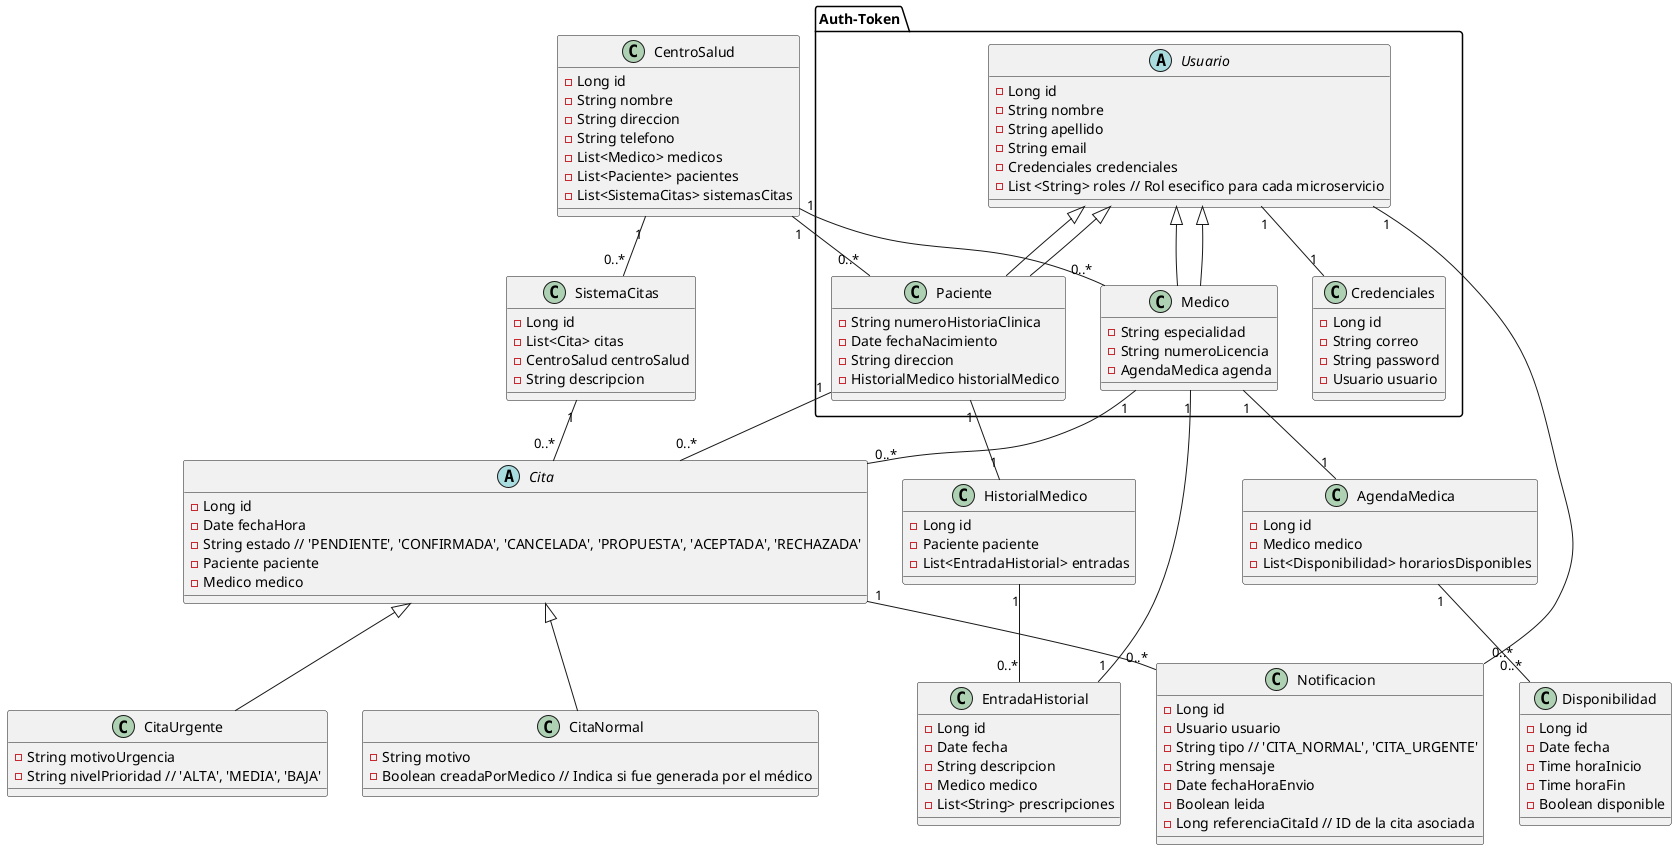 @startuml

abstract class Cita {
    - Long id
    - Date fechaHora
    - String estado // 'PENDIENTE', 'CONFIRMADA', 'CANCELADA', 'PROPUESTA', 'ACEPTADA', 'RECHAZADA'
    - Paciente paciente
    - Medico medico
}

class CitaNormal {
    - String motivo
    - Boolean creadaPorMedico // Indica si fue generada por el médico
}

class CitaUrgente {
    - String motivoUrgencia
    - String nivelPrioridad // 'ALTA', 'MEDIA', 'BAJA'
}


package Auth-Token {

    abstract class Usuario {
        - Long id
        - String nombre
        - String apellido
        - String email
        - Credenciales credenciales
        - List <String> roles // Rol esecifico para cada microservicio
    }

    class Paciente extends Usuario {
        - String numeroHistoriaClinica
        - Date fechaNacimiento
        - String direccion
        - HistorialMedico historialMedico
    }

    class Medico extends Usuario {
        - String especialidad
        - String numeroLicencia
        - AgendaMedica agenda
    }

    class Credenciales {
        - Long id
        - String correo
        - String password
        - Usuario usuario
    }
}

class SistemaCitas {
    - Long id
    - List<Cita> citas
    - CentroSalud centroSalud
    - String descripcion
}

class CentroSalud {
    - Long id
    - String nombre
    - String direccion
    - String telefono
    - List<Medico> medicos
    - List<Paciente> pacientes
    - List<SistemaCitas> sistemasCitas
}

class AgendaMedica {
    - Long id
    - Medico medico
    - List<Disponibilidad> horariosDisponibles
}

class Disponibilidad {
    - Long id
    - Date fecha
    - Time horaInicio
    - Time horaFin
    - Boolean disponible
}

class HistorialMedico {
    - Long id
    - Paciente paciente
    - List<EntradaHistorial> entradas
}

class EntradaHistorial {
    - Long id
    - Date fecha
    - String descripcion
    - Medico medico
    - List<String> prescripciones
}

class Notificacion {
    - Long id
    - Usuario usuario
    - String tipo // 'CITA_NORMAL', 'CITA_URGENTE'
    - String mensaje
    - Date fechaHoraEnvio
    - Boolean leida
    - Long referenciaCitaId // ID de la cita asociada
}

Cita <|-- CitaNormal
Cita <|-- CitaUrgente

Usuario <|-- Paciente
Usuario <|-- Medico
Usuario "1" -- "1" Credenciales
Paciente "1" -- "1" HistorialMedico
HistorialMedico "1" -- "0..*" EntradaHistorial
EntradaHistorial "1" -- "1" Medico
Paciente "1" -- "0..*" Cita
Medico "1" -- "0..*" Cita
SistemaCitas "1" -- "0..*" Cita
Medico "1" -- "1" AgendaMedica
AgendaMedica "1" -- "0..*" Disponibilidad
CentroSalud "1" -- "0..*" Medico
CentroSalud "1" -- "0..*" Paciente
CentroSalud "1" -- "0..*" SistemaCitas
Usuario "1" -- "0..*" Notificacion
Cita "1" -- "0..*" Notificacion

@enduml

